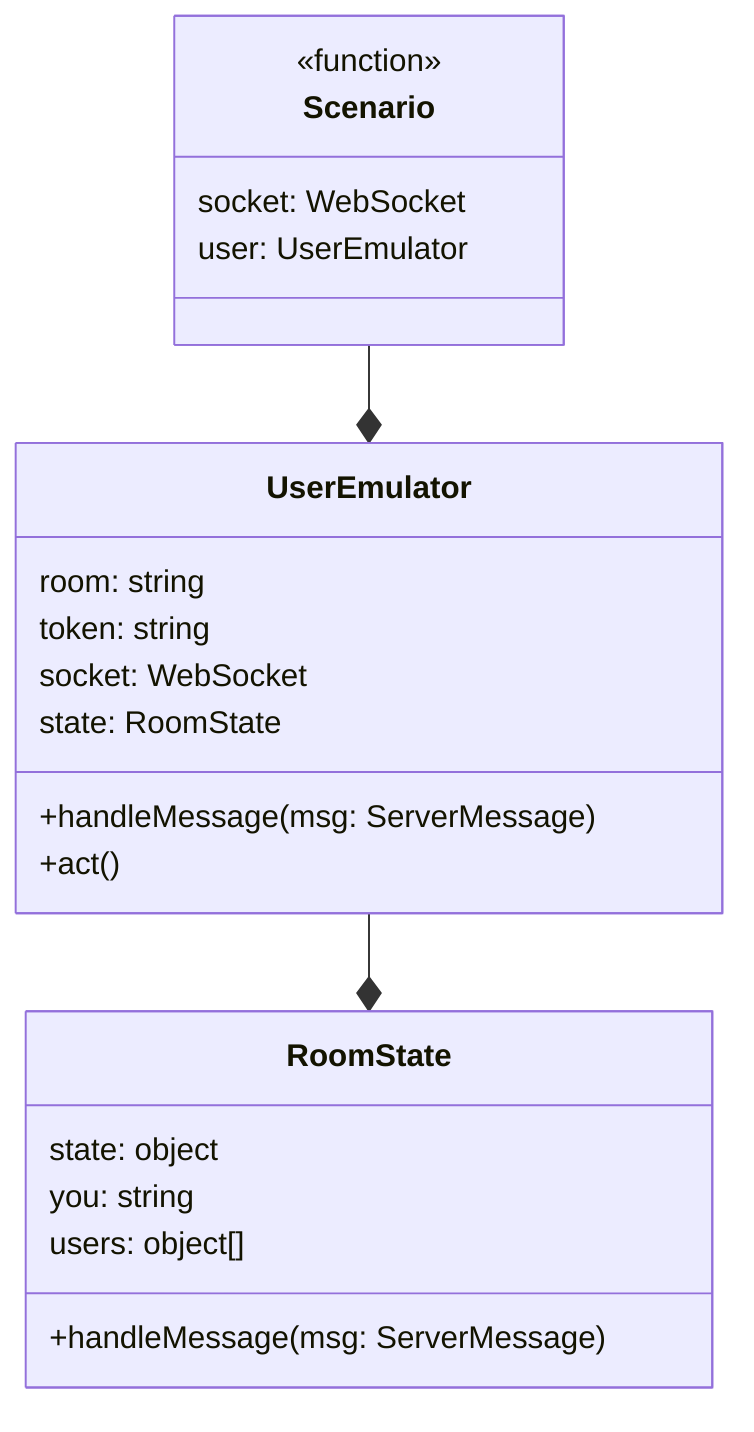 classDiagram
    class Scenario {
        <<function>>
        socket: WebSocket
        user: UserEmulator
    }

    class RoomState {
        state: object
        you: string
        users: object[]

        +handleMessage(msg: ServerMessage)
    }

    class UserEmulator {
        room: string
        token: string
        socket: WebSocket
        state: RoomState

        +handleMessage(msg: ServerMessage)
        +act()
    }

    Scenario --* UserEmulator
    UserEmulator --* RoomState